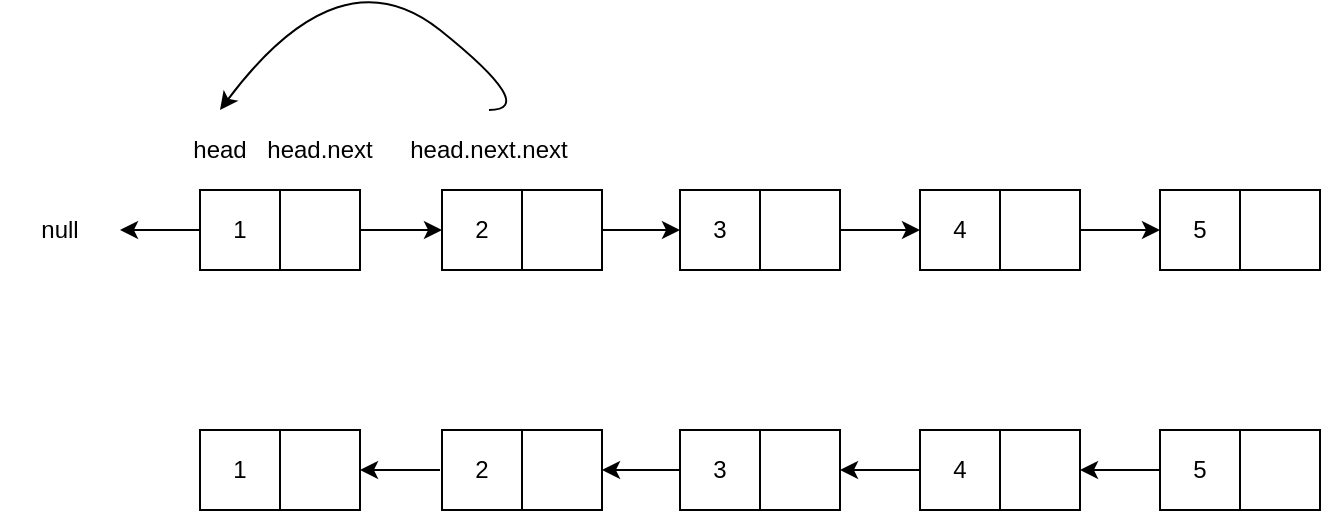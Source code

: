 <mxfile>
    <diagram id="BvK_nD_XsaQzyGrzPTxE" name="第 1 页">
        <mxGraphModel dx="757" dy="527" grid="1" gridSize="10" guides="1" tooltips="1" connect="1" arrows="1" fold="1" page="1" pageScale="1" pageWidth="827" pageHeight="1169" background="none" math="0" shadow="0">
            <root>
                <mxCell id="0"/>
                <mxCell id="1" parent="0"/>
                <mxCell id="8" value="" style="group" vertex="1" connectable="0" parent="1">
                    <mxGeometry x="120" y="200" width="80" height="40" as="geometry"/>
                </mxCell>
                <mxCell id="2" value="1" style="rounded=0;whiteSpace=wrap;html=1;" vertex="1" parent="8">
                    <mxGeometry width="40" height="40" as="geometry"/>
                </mxCell>
                <mxCell id="7" value="" style="rounded=0;whiteSpace=wrap;html=1;" vertex="1" parent="8">
                    <mxGeometry x="40" width="40" height="40" as="geometry"/>
                </mxCell>
                <mxCell id="9" value="" style="group" vertex="1" connectable="0" parent="1">
                    <mxGeometry x="241" y="200" width="80" height="40" as="geometry"/>
                </mxCell>
                <mxCell id="10" value="2" style="rounded=0;whiteSpace=wrap;html=1;" vertex="1" parent="9">
                    <mxGeometry width="40" height="40" as="geometry"/>
                </mxCell>
                <mxCell id="11" value="" style="rounded=0;whiteSpace=wrap;html=1;" vertex="1" parent="9">
                    <mxGeometry x="40" width="40" height="40" as="geometry"/>
                </mxCell>
                <mxCell id="13" value="" style="group" vertex="1" connectable="0" parent="1">
                    <mxGeometry x="360" y="200" width="80" height="40" as="geometry"/>
                </mxCell>
                <mxCell id="14" value="3" style="rounded=0;whiteSpace=wrap;html=1;" vertex="1" parent="13">
                    <mxGeometry width="40" height="40" as="geometry"/>
                </mxCell>
                <mxCell id="15" value="" style="rounded=0;whiteSpace=wrap;html=1;" vertex="1" parent="13">
                    <mxGeometry x="40" width="40" height="40" as="geometry"/>
                </mxCell>
                <mxCell id="16" style="edgeStyle=none;html=1;exitX=1;exitY=0.5;exitDx=0;exitDy=0;entryX=0;entryY=0.5;entryDx=0;entryDy=0;" edge="1" parent="1" source="7" target="10">
                    <mxGeometry relative="1" as="geometry"/>
                </mxCell>
                <mxCell id="17" style="edgeStyle=none;html=1;exitX=1;exitY=0.5;exitDx=0;exitDy=0;" edge="1" parent="1" source="11" target="14">
                    <mxGeometry relative="1" as="geometry"/>
                </mxCell>
                <mxCell id="18" value="" style="group" vertex="1" connectable="0" parent="1">
                    <mxGeometry x="480" y="200" width="80" height="40" as="geometry"/>
                </mxCell>
                <mxCell id="19" value="4" style="rounded=0;whiteSpace=wrap;html=1;" vertex="1" parent="18">
                    <mxGeometry width="40" height="40" as="geometry"/>
                </mxCell>
                <mxCell id="20" value="" style="rounded=0;whiteSpace=wrap;html=1;" vertex="1" parent="18">
                    <mxGeometry x="40" width="40" height="40" as="geometry"/>
                </mxCell>
                <mxCell id="21" style="edgeStyle=none;html=1;exitX=1;exitY=0.5;exitDx=0;exitDy=0;" edge="1" parent="1" source="15">
                    <mxGeometry relative="1" as="geometry">
                        <mxPoint x="480" y="220" as="targetPoint"/>
                    </mxGeometry>
                </mxCell>
                <mxCell id="22" value="" style="group" vertex="1" connectable="0" parent="1">
                    <mxGeometry x="600" y="200" width="80" height="40" as="geometry"/>
                </mxCell>
                <mxCell id="23" value="5" style="rounded=0;whiteSpace=wrap;html=1;" vertex="1" parent="22">
                    <mxGeometry width="40" height="40" as="geometry"/>
                </mxCell>
                <mxCell id="24" value="" style="rounded=0;whiteSpace=wrap;html=1;" vertex="1" parent="22">
                    <mxGeometry x="40" width="40" height="40" as="geometry"/>
                </mxCell>
                <mxCell id="25" style="edgeStyle=none;html=1;exitX=1;exitY=0.5;exitDx=0;exitDy=0;entryX=0;entryY=0.5;entryDx=0;entryDy=0;" edge="1" parent="1" source="20" target="23">
                    <mxGeometry relative="1" as="geometry"/>
                </mxCell>
                <mxCell id="26" value="" style="group" vertex="1" connectable="0" parent="1">
                    <mxGeometry x="120" y="320" width="80" height="40" as="geometry"/>
                </mxCell>
                <mxCell id="27" value="1" style="rounded=0;whiteSpace=wrap;html=1;" vertex="1" parent="26">
                    <mxGeometry width="40" height="40" as="geometry"/>
                </mxCell>
                <mxCell id="28" value="" style="rounded=0;whiteSpace=wrap;html=1;" vertex="1" parent="26">
                    <mxGeometry x="40" width="40" height="40" as="geometry"/>
                </mxCell>
                <mxCell id="29" value="" style="group" vertex="1" connectable="0" parent="1">
                    <mxGeometry x="241" y="320" width="80" height="40" as="geometry"/>
                </mxCell>
                <mxCell id="30" value="2" style="rounded=0;whiteSpace=wrap;html=1;" vertex="1" parent="29">
                    <mxGeometry width="40" height="40" as="geometry"/>
                </mxCell>
                <mxCell id="31" value="" style="rounded=0;whiteSpace=wrap;html=1;" vertex="1" parent="29">
                    <mxGeometry x="40" width="40" height="40" as="geometry"/>
                </mxCell>
                <mxCell id="32" value="" style="group" vertex="1" connectable="0" parent="1">
                    <mxGeometry x="360" y="320" width="80" height="40" as="geometry"/>
                </mxCell>
                <mxCell id="33" value="3" style="rounded=0;whiteSpace=wrap;html=1;" vertex="1" parent="32">
                    <mxGeometry width="40" height="40" as="geometry"/>
                </mxCell>
                <mxCell id="34" value="" style="rounded=0;whiteSpace=wrap;html=1;" vertex="1" parent="32">
                    <mxGeometry x="40" width="40" height="40" as="geometry"/>
                </mxCell>
                <mxCell id="37" value="" style="group" vertex="1" connectable="0" parent="1">
                    <mxGeometry x="480" y="320" width="80" height="40" as="geometry"/>
                </mxCell>
                <mxCell id="38" value="4" style="rounded=0;whiteSpace=wrap;html=1;" vertex="1" parent="37">
                    <mxGeometry width="40" height="40" as="geometry"/>
                </mxCell>
                <mxCell id="39" value="" style="rounded=0;whiteSpace=wrap;html=1;" vertex="1" parent="37">
                    <mxGeometry x="40" width="40" height="40" as="geometry"/>
                </mxCell>
                <mxCell id="40" style="edgeStyle=none;html=1;exitX=0;exitY=0.5;exitDx=0;exitDy=0;entryX=1;entryY=0.5;entryDx=0;entryDy=0;entryPerimeter=0;" edge="1" source="38" parent="1" target="34">
                    <mxGeometry relative="1" as="geometry">
                        <mxPoint x="430" y="330" as="targetPoint"/>
                    </mxGeometry>
                </mxCell>
                <mxCell id="41" value="" style="group" vertex="1" connectable="0" parent="1">
                    <mxGeometry x="600" y="320" width="80" height="40" as="geometry"/>
                </mxCell>
                <mxCell id="42" value="5" style="rounded=0;whiteSpace=wrap;html=1;" vertex="1" parent="41">
                    <mxGeometry width="40" height="40" as="geometry"/>
                </mxCell>
                <mxCell id="43" value="" style="rounded=0;whiteSpace=wrap;html=1;" vertex="1" parent="41">
                    <mxGeometry x="40" width="40" height="40" as="geometry"/>
                </mxCell>
                <mxCell id="35" style="edgeStyle=none;html=1;entryX=1;entryY=0.5;entryDx=0;entryDy=0;" edge="1" target="28" parent="1">
                    <mxGeometry relative="1" as="geometry">
                        <mxPoint x="240" y="340" as="sourcePoint"/>
                    </mxGeometry>
                </mxCell>
                <mxCell id="36" style="edgeStyle=none;html=1;exitX=0;exitY=0.5;exitDx=0;exitDy=0;entryX=1;entryY=0.5;entryDx=0;entryDy=0;" edge="1" source="33" target="31" parent="1">
                    <mxGeometry relative="1" as="geometry">
                        <mxPoint x="360" y="340" as="targetPoint"/>
                    </mxGeometry>
                </mxCell>
                <mxCell id="45" style="edgeStyle=none;html=1;" edge="1" parent="1" source="39">
                    <mxGeometry relative="1" as="geometry">
                        <mxPoint x="560" y="330" as="targetPoint"/>
                    </mxGeometry>
                </mxCell>
                <mxCell id="44" style="edgeStyle=none;html=1;exitX=0;exitY=0.5;exitDx=0;exitDy=0;entryX=1;entryY=0.5;entryDx=0;entryDy=0;" edge="1" source="42" target="39" parent="1">
                    <mxGeometry relative="1" as="geometry"/>
                </mxCell>
                <mxCell id="48" value="head" style="text;html=1;strokeColor=none;fillColor=none;align=center;verticalAlign=middle;whiteSpace=wrap;rounded=0;" vertex="1" parent="1">
                    <mxGeometry x="110" y="160" width="40" height="40" as="geometry"/>
                </mxCell>
                <mxCell id="49" value="head.next" style="text;html=1;strokeColor=none;fillColor=none;align=center;verticalAlign=middle;whiteSpace=wrap;rounded=0;" vertex="1" parent="1">
                    <mxGeometry x="150" y="160" width="60" height="40" as="geometry"/>
                </mxCell>
                <mxCell id="50" value="head.next.next" style="text;html=1;strokeColor=none;fillColor=none;align=center;verticalAlign=middle;whiteSpace=wrap;rounded=0;" vertex="1" parent="1">
                    <mxGeometry x="220" y="160" width="89" height="40" as="geometry"/>
                </mxCell>
                <mxCell id="58" value="" style="curved=1;endArrow=classic;html=1;exitX=0.5;exitY=0;exitDx=0;exitDy=0;entryX=0.5;entryY=0;entryDx=0;entryDy=0;" edge="1" parent="1" source="50" target="48">
                    <mxGeometry width="50" height="50" relative="1" as="geometry">
                        <mxPoint x="230" y="160" as="sourcePoint"/>
                        <mxPoint x="280" y="110" as="targetPoint"/>
                        <Array as="points">
                            <mxPoint x="290" y="160"/>
                            <mxPoint x="190" y="80"/>
                        </Array>
                    </mxGeometry>
                </mxCell>
                <mxCell id="60" value="" style="endArrow=classic;html=1;exitX=0;exitY=0.5;exitDx=0;exitDy=0;" edge="1" parent="1" source="2">
                    <mxGeometry width="50" height="50" relative="1" as="geometry">
                        <mxPoint x="60" y="250" as="sourcePoint"/>
                        <mxPoint x="80" y="220" as="targetPoint"/>
                    </mxGeometry>
                </mxCell>
                <mxCell id="61" value="null" style="text;html=1;strokeColor=none;fillColor=none;align=center;verticalAlign=middle;whiteSpace=wrap;rounded=0;" vertex="1" parent="1">
                    <mxGeometry x="20" y="205" width="60" height="30" as="geometry"/>
                </mxCell>
            </root>
        </mxGraphModel>
    </diagram>
</mxfile>